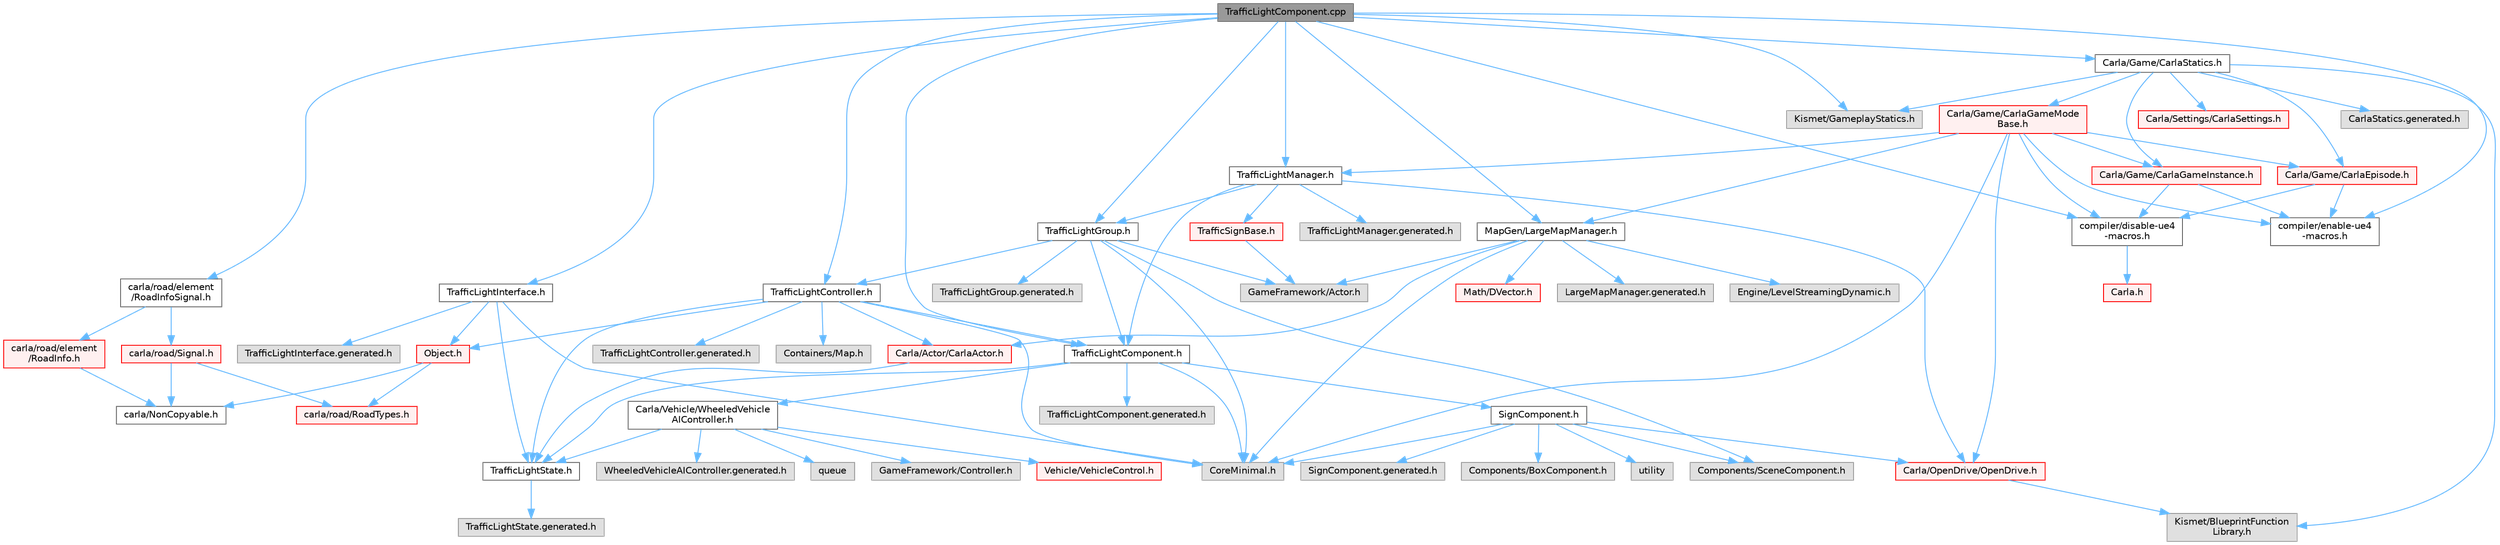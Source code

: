 digraph "TrafficLightComponent.cpp"
{
 // INTERACTIVE_SVG=YES
 // LATEX_PDF_SIZE
  bgcolor="transparent";
  edge [fontname=Helvetica,fontsize=10,labelfontname=Helvetica,labelfontsize=10];
  node [fontname=Helvetica,fontsize=10,shape=box,height=0.2,width=0.4];
  Node1 [id="Node000001",label="TrafficLightComponent.cpp",height=0.2,width=0.4,color="gray40", fillcolor="grey60", style="filled", fontcolor="black",tooltip=" "];
  Node1 -> Node2 [id="edge1_Node000001_Node000002",color="steelblue1",style="solid",tooltip=" "];
  Node2 [id="Node000002",label="TrafficLightComponent.h",height=0.2,width=0.4,color="grey40", fillcolor="white", style="filled",URL="$d8/dde/TrafficLightComponent_8h.html",tooltip=" "];
  Node2 -> Node3 [id="edge2_Node000002_Node000003",color="steelblue1",style="solid",tooltip=" "];
  Node3 [id="Node000003",label="CoreMinimal.h",height=0.2,width=0.4,color="grey60", fillcolor="#E0E0E0", style="filled",tooltip=" "];
  Node2 -> Node4 [id="edge3_Node000002_Node000004",color="steelblue1",style="solid",tooltip=" "];
  Node4 [id="Node000004",label="SignComponent.h",height=0.2,width=0.4,color="grey40", fillcolor="white", style="filled",URL="$de/d8e/SignComponent_8h.html",tooltip=" "];
  Node4 -> Node3 [id="edge4_Node000004_Node000003",color="steelblue1",style="solid",tooltip=" "];
  Node4 -> Node5 [id="edge5_Node000004_Node000005",color="steelblue1",style="solid",tooltip=" "];
  Node5 [id="Node000005",label="Components/SceneComponent.h",height=0.2,width=0.4,color="grey60", fillcolor="#E0E0E0", style="filled",tooltip=" "];
  Node4 -> Node6 [id="edge6_Node000004_Node000006",color="steelblue1",style="solid",tooltip=" "];
  Node6 [id="Node000006",label="Components/BoxComponent.h",height=0.2,width=0.4,color="grey60", fillcolor="#E0E0E0", style="filled",tooltip=" "];
  Node4 -> Node7 [id="edge7_Node000004_Node000007",color="steelblue1",style="solid",tooltip=" "];
  Node7 [id="Node000007",label="Carla/OpenDrive/OpenDrive.h",height=0.2,width=0.4,color="red", fillcolor="#FFF0F0", style="filled",URL="$d1/d9b/Unreal_2CarlaUE4_2Plugins_2Carla_2Source_2Carla_2OpenDrive_2OpenDrive_8h.html",tooltip=" "];
  Node7 -> Node98 [id="edge8_Node000007_Node000098",color="steelblue1",style="solid",tooltip=" "];
  Node98 [id="Node000098",label="Kismet/BlueprintFunction\lLibrary.h",height=0.2,width=0.4,color="grey60", fillcolor="#E0E0E0", style="filled",tooltip=" "];
  Node4 -> Node46 [id="edge9_Node000004_Node000046",color="steelblue1",style="solid",tooltip=" "];
  Node46 [id="Node000046",label="utility",height=0.2,width=0.4,color="grey60", fillcolor="#E0E0E0", style="filled",tooltip=" "];
  Node4 -> Node100 [id="edge10_Node000004_Node000100",color="steelblue1",style="solid",tooltip=" "];
  Node100 [id="Node000100",label="SignComponent.generated.h",height=0.2,width=0.4,color="grey60", fillcolor="#E0E0E0", style="filled",tooltip=" "];
  Node2 -> Node101 [id="edge11_Node000002_Node000101",color="steelblue1",style="solid",tooltip=" "];
  Node101 [id="Node000101",label="TrafficLightState.h",height=0.2,width=0.4,color="grey40", fillcolor="white", style="filled",URL="$df/d9b/Unreal_2CarlaUE4_2Plugins_2Carla_2Source_2Carla_2Traffic_2TrafficLightState_8h.html",tooltip=" "];
  Node101 -> Node102 [id="edge12_Node000101_Node000102",color="steelblue1",style="solid",tooltip=" "];
  Node102 [id="Node000102",label="TrafficLightState.generated.h",height=0.2,width=0.4,color="grey60", fillcolor="#E0E0E0", style="filled",tooltip=" "];
  Node2 -> Node103 [id="edge13_Node000002_Node000103",color="steelblue1",style="solid",tooltip=" "];
  Node103 [id="Node000103",label="Carla/Vehicle/WheeledVehicle\lAIController.h",height=0.2,width=0.4,color="grey40", fillcolor="white", style="filled",URL="$d2/d29/WheeledVehicleAIController_8h.html",tooltip=" "];
  Node103 -> Node104 [id="edge14_Node000103_Node000104",color="steelblue1",style="solid",tooltip=" "];
  Node104 [id="Node000104",label="queue",height=0.2,width=0.4,color="grey60", fillcolor="#E0E0E0", style="filled",tooltip=" "];
  Node103 -> Node105 [id="edge15_Node000103_Node000105",color="steelblue1",style="solid",tooltip=" "];
  Node105 [id="Node000105",label="GameFramework/Controller.h",height=0.2,width=0.4,color="grey60", fillcolor="#E0E0E0", style="filled",tooltip=" "];
  Node103 -> Node101 [id="edge16_Node000103_Node000101",color="steelblue1",style="solid",tooltip=" "];
  Node103 -> Node106 [id="edge17_Node000103_Node000106",color="steelblue1",style="solid",tooltip=" "];
  Node106 [id="Node000106",label="Vehicle/VehicleControl.h",height=0.2,width=0.4,color="red", fillcolor="#FFF0F0", style="filled",URL="$d4/dbd/Unreal_2CarlaUE4_2Plugins_2Carla_2Source_2Carla_2Vehicle_2VehicleControl_8h.html",tooltip=" "];
  Node103 -> Node108 [id="edge18_Node000103_Node000108",color="steelblue1",style="solid",tooltip=" "];
  Node108 [id="Node000108",label="WheeledVehicleAIController.generated.h",height=0.2,width=0.4,color="grey60", fillcolor="#E0E0E0", style="filled",tooltip=" "];
  Node2 -> Node109 [id="edge19_Node000002_Node000109",color="steelblue1",style="solid",tooltip=" "];
  Node109 [id="Node000109",label="TrafficLightComponent.generated.h",height=0.2,width=0.4,color="grey60", fillcolor="#E0E0E0", style="filled",tooltip=" "];
  Node1 -> Node110 [id="edge20_Node000001_Node000110",color="steelblue1",style="solid",tooltip=" "];
  Node110 [id="Node000110",label="Kismet/GameplayStatics.h",height=0.2,width=0.4,color="grey60", fillcolor="#E0E0E0", style="filled",tooltip=" "];
  Node1 -> Node111 [id="edge21_Node000001_Node000111",color="steelblue1",style="solid",tooltip=" "];
  Node111 [id="Node000111",label="TrafficLightController.h",height=0.2,width=0.4,color="grey40", fillcolor="white", style="filled",URL="$dd/d67/TrafficLightController_8h.html",tooltip=" "];
  Node111 -> Node3 [id="edge22_Node000111_Node000003",color="steelblue1",style="solid",tooltip=" "];
  Node111 -> Node112 [id="edge23_Node000111_Node000112",color="steelblue1",style="solid",tooltip=" "];
  Node112 [id="Node000112",label="Object.h",height=0.2,width=0.4,color="red", fillcolor="#FFF0F0", style="filled",URL="$db/dbf/Object_8h.html",tooltip=" "];
  Node112 -> Node51 [id="edge24_Node000112_Node000051",color="steelblue1",style="solid",tooltip=" "];
  Node51 [id="Node000051",label="carla/NonCopyable.h",height=0.2,width=0.4,color="grey40", fillcolor="white", style="filled",URL="$d4/dd8/LibCarla_2source_2carla_2NonCopyable_8h.html",tooltip=" "];
  Node112 -> Node60 [id="edge25_Node000112_Node000060",color="steelblue1",style="solid",tooltip=" "];
  Node60 [id="Node000060",label="carla/road/RoadTypes.h",height=0.2,width=0.4,color="red", fillcolor="#FFF0F0", style="filled",URL="$d6/dbb/RoadTypes_8h.html",tooltip=" "];
  Node111 -> Node101 [id="edge26_Node000111_Node000101",color="steelblue1",style="solid",tooltip=" "];
  Node111 -> Node2 [id="edge27_Node000111_Node000002",color="steelblue1",style="solid",tooltip=" "];
  Node111 -> Node113 [id="edge28_Node000111_Node000113",color="steelblue1",style="solid",tooltip=" "];
  Node113 [id="Node000113",label="Containers/Map.h",height=0.2,width=0.4,color="grey60", fillcolor="#E0E0E0", style="filled",tooltip=" "];
  Node111 -> Node114 [id="edge29_Node000111_Node000114",color="steelblue1",style="solid",tooltip=" "];
  Node114 [id="Node000114",label="Carla/Actor/CarlaActor.h",height=0.2,width=0.4,color="red", fillcolor="#FFF0F0", style="filled",URL="$de/d36/CarlaActor_8h.html",tooltip=" "];
  Node114 -> Node101 [id="edge30_Node000114_Node000101",color="steelblue1",style="solid",tooltip=" "];
  Node111 -> Node251 [id="edge31_Node000111_Node000251",color="steelblue1",style="solid",tooltip=" "];
  Node251 [id="Node000251",label="TrafficLightController.generated.h",height=0.2,width=0.4,color="grey60", fillcolor="#E0E0E0", style="filled",tooltip=" "];
  Node1 -> Node252 [id="edge32_Node000001_Node000252",color="steelblue1",style="solid",tooltip=" "];
  Node252 [id="Node000252",label="TrafficLightGroup.h",height=0.2,width=0.4,color="grey40", fillcolor="white", style="filled",URL="$de/da0/TrafficLightGroup_8h.html",tooltip=" "];
  Node252 -> Node3 [id="edge33_Node000252_Node000003",color="steelblue1",style="solid",tooltip=" "];
  Node252 -> Node122 [id="edge34_Node000252_Node000122",color="steelblue1",style="solid",tooltip=" "];
  Node122 [id="Node000122",label="GameFramework/Actor.h",height=0.2,width=0.4,color="grey60", fillcolor="#E0E0E0", style="filled",tooltip=" "];
  Node252 -> Node5 [id="edge35_Node000252_Node000005",color="steelblue1",style="solid",tooltip=" "];
  Node252 -> Node2 [id="edge36_Node000252_Node000002",color="steelblue1",style="solid",tooltip=" "];
  Node252 -> Node111 [id="edge37_Node000252_Node000111",color="steelblue1",style="solid",tooltip=" "];
  Node252 -> Node253 [id="edge38_Node000252_Node000253",color="steelblue1",style="solid",tooltip=" "];
  Node253 [id="Node000253",label="TrafficLightGroup.generated.h",height=0.2,width=0.4,color="grey60", fillcolor="#E0E0E0", style="filled",tooltip=" "];
  Node1 -> Node254 [id="edge39_Node000001_Node000254",color="steelblue1",style="solid",tooltip=" "];
  Node254 [id="Node000254",label="TrafficLightInterface.h",height=0.2,width=0.4,color="grey40", fillcolor="white", style="filled",URL="$d7/d6d/TrafficLightInterface_8h.html",tooltip=" "];
  Node254 -> Node3 [id="edge40_Node000254_Node000003",color="steelblue1",style="solid",tooltip=" "];
  Node254 -> Node112 [id="edge41_Node000254_Node000112",color="steelblue1",style="solid",tooltip=" "];
  Node254 -> Node101 [id="edge42_Node000254_Node000101",color="steelblue1",style="solid",tooltip=" "];
  Node254 -> Node255 [id="edge43_Node000254_Node000255",color="steelblue1",style="solid",tooltip=" "];
  Node255 [id="Node000255",label="TrafficLightInterface.generated.h",height=0.2,width=0.4,color="grey60", fillcolor="#E0E0E0", style="filled",tooltip=" "];
  Node1 -> Node256 [id="edge44_Node000001_Node000256",color="steelblue1",style="solid",tooltip=" "];
  Node256 [id="Node000256",label="TrafficLightManager.h",height=0.2,width=0.4,color="grey40", fillcolor="white", style="filled",URL="$da/ddb/TrafficLightManager_8h.html",tooltip=" "];
  Node256 -> Node2 [id="edge45_Node000256_Node000002",color="steelblue1",style="solid",tooltip=" "];
  Node256 -> Node252 [id="edge46_Node000256_Node000252",color="steelblue1",style="solid",tooltip=" "];
  Node256 -> Node257 [id="edge47_Node000256_Node000257",color="steelblue1",style="solid",tooltip=" "];
  Node257 [id="Node000257",label="TrafficSignBase.h",height=0.2,width=0.4,color="red", fillcolor="#FFF0F0", style="filled",URL="$d5/dc5/TrafficSignBase_8h.html",tooltip=" "];
  Node257 -> Node122 [id="edge48_Node000257_Node000122",color="steelblue1",style="solid",tooltip=" "];
  Node256 -> Node7 [id="edge49_Node000256_Node000007",color="steelblue1",style="solid",tooltip=" "];
  Node256 -> Node259 [id="edge50_Node000256_Node000259",color="steelblue1",style="solid",tooltip=" "];
  Node259 [id="Node000259",label="TrafficLightManager.generated.h",height=0.2,width=0.4,color="grey60", fillcolor="#E0E0E0", style="filled",tooltip=" "];
  Node1 -> Node260 [id="edge51_Node000001_Node000260",color="steelblue1",style="solid",tooltip=" "];
  Node260 [id="Node000260",label="Carla/Game/CarlaStatics.h",height=0.2,width=0.4,color="grey40", fillcolor="white", style="filled",URL="$d9/dc8/CarlaStatics_8h.html",tooltip=" "];
  Node260 -> Node261 [id="edge52_Node000260_Node000261",color="steelblue1",style="solid",tooltip=" "];
  Node261 [id="Node000261",label="Carla/Game/CarlaEpisode.h",height=0.2,width=0.4,color="red", fillcolor="#FFF0F0", style="filled",URL="$de/db8/CarlaEpisode_8h.html",tooltip=" "];
  Node261 -> Node9 [id="edge53_Node000261_Node000009",color="steelblue1",style="solid",tooltip=" "];
  Node9 [id="Node000009",label="compiler/disable-ue4\l-macros.h",height=0.2,width=0.4,color="grey40", fillcolor="white", style="filled",URL="$d2/d02/disable-ue4-macros_8h.html",tooltip=" "];
  Node9 -> Node10 [id="edge54_Node000009_Node000010",color="steelblue1",style="solid",tooltip=" "];
  Node10 [id="Node000010",label="Carla.h",height=0.2,width=0.4,color="red", fillcolor="#FFF0F0", style="filled",URL="$d7/d7d/Carla_8h.html",tooltip=" "];
  Node261 -> Node35 [id="edge55_Node000261_Node000035",color="steelblue1",style="solid",tooltip=" "];
  Node35 [id="Node000035",label="compiler/enable-ue4\l-macros.h",height=0.2,width=0.4,color="grey40", fillcolor="white", style="filled",URL="$d9/da2/enable-ue4-macros_8h.html",tooltip=" "];
  Node260 -> Node339 [id="edge56_Node000260_Node000339",color="steelblue1",style="solid",tooltip=" "];
  Node339 [id="Node000339",label="Carla/Game/CarlaGameInstance.h",height=0.2,width=0.4,color="red", fillcolor="#FFF0F0", style="filled",URL="$d2/dba/CarlaGameInstance_8h.html",tooltip=" "];
  Node339 -> Node9 [id="edge57_Node000339_Node000009",color="steelblue1",style="solid",tooltip=" "];
  Node339 -> Node35 [id="edge58_Node000339_Node000035",color="steelblue1",style="solid",tooltip=" "];
  Node260 -> Node348 [id="edge59_Node000260_Node000348",color="steelblue1",style="solid",tooltip=" "];
  Node348 [id="Node000348",label="Carla/Game/CarlaGameMode\lBase.h",height=0.2,width=0.4,color="red", fillcolor="#FFF0F0", style="filled",URL="$d3/d49/CarlaGameModeBase_8h.html",tooltip=" "];
  Node348 -> Node3 [id="edge60_Node000348_Node000003",color="steelblue1",style="solid",tooltip=" "];
  Node348 -> Node9 [id="edge61_Node000348_Node000009",color="steelblue1",style="solid",tooltip=" "];
  Node348 -> Node35 [id="edge62_Node000348_Node000035",color="steelblue1",style="solid",tooltip=" "];
  Node348 -> Node261 [id="edge63_Node000348_Node000261",color="steelblue1",style="solid",tooltip=" "];
  Node348 -> Node339 [id="edge64_Node000348_Node000339",color="steelblue1",style="solid",tooltip=" "];
  Node348 -> Node7 [id="edge65_Node000348_Node000007",color="steelblue1",style="solid",tooltip=" "];
  Node348 -> Node256 [id="edge66_Node000348_Node000256",color="steelblue1",style="solid",tooltip=" "];
  Node348 -> Node386 [id="edge67_Node000348_Node000386",color="steelblue1",style="solid",tooltip=" "];
  Node386 [id="Node000386",label="MapGen/LargeMapManager.h",height=0.2,width=0.4,color="grey40", fillcolor="white", style="filled",URL="$d3/d30/LargeMapManager_8h.html",tooltip=" "];
  Node386 -> Node3 [id="edge68_Node000386_Node000003",color="steelblue1",style="solid",tooltip=" "];
  Node386 -> Node114 [id="edge69_Node000386_Node000114",color="steelblue1",style="solid",tooltip=" "];
  Node386 -> Node122 [id="edge70_Node000386_Node000122",color="steelblue1",style="solid",tooltip=" "];
  Node386 -> Node387 [id="edge71_Node000386_Node000387",color="steelblue1",style="solid",tooltip=" "];
  Node387 [id="Node000387",label="Engine/LevelStreamingDynamic.h",height=0.2,width=0.4,color="grey60", fillcolor="#E0E0E0", style="filled",tooltip=" "];
  Node386 -> Node126 [id="edge72_Node000386_Node000126",color="steelblue1",style="solid",tooltip=" "];
  Node126 [id="Node000126",label="Math/DVector.h",height=0.2,width=0.4,color="red", fillcolor="#FFF0F0", style="filled",URL="$d5/d94/DVector_8h.html",tooltip=" "];
  Node386 -> Node388 [id="edge73_Node000386_Node000388",color="steelblue1",style="solid",tooltip=" "];
  Node388 [id="Node000388",label="LargeMapManager.generated.h",height=0.2,width=0.4,color="grey60", fillcolor="#E0E0E0", style="filled",tooltip=" "];
  Node260 -> Node390 [id="edge74_Node000260_Node000390",color="steelblue1",style="solid",tooltip=" "];
  Node390 [id="Node000390",label="Carla/Settings/CarlaSettings.h",height=0.2,width=0.4,color="red", fillcolor="#FFF0F0", style="filled",URL="$d3/d4e/CarlaSettings_8h.html",tooltip=" "];
  Node260 -> Node110 [id="edge75_Node000260_Node000110",color="steelblue1",style="solid",tooltip=" "];
  Node260 -> Node98 [id="edge76_Node000260_Node000098",color="steelblue1",style="solid",tooltip=" "];
  Node260 -> Node392 [id="edge77_Node000260_Node000392",color="steelblue1",style="solid",tooltip=" "];
  Node392 [id="Node000392",label="CarlaStatics.generated.h",height=0.2,width=0.4,color="grey60", fillcolor="#E0E0E0", style="filled",tooltip=" "];
  Node1 -> Node386 [id="edge78_Node000001_Node000386",color="steelblue1",style="solid",tooltip=" "];
  Node1 -> Node393 [id="edge79_Node000001_Node000393",color="steelblue1",style="solid",tooltip=" "];
  Node393 [id="Node000393",label="carla/road/element\l/RoadInfoSignal.h",height=0.2,width=0.4,color="grey40", fillcolor="white", style="filled",URL="$d1/d1d/RoadInfoSignal_8h.html",tooltip=" "];
  Node393 -> Node87 [id="edge80_Node000393_Node000087",color="steelblue1",style="solid",tooltip=" "];
  Node87 [id="Node000087",label="carla/road/Signal.h",height=0.2,width=0.4,color="red", fillcolor="#FFF0F0", style="filled",URL="$d0/def/Signal_8h.html",tooltip=" "];
  Node87 -> Node51 [id="edge81_Node000087_Node000051",color="steelblue1",style="solid",tooltip=" "];
  Node87 -> Node60 [id="edge82_Node000087_Node000060",color="steelblue1",style="solid",tooltip=" "];
  Node393 -> Node55 [id="edge83_Node000393_Node000055",color="steelblue1",style="solid",tooltip=" "];
  Node55 [id="Node000055",label="carla/road/element\l/RoadInfo.h",height=0.2,width=0.4,color="red", fillcolor="#FFF0F0", style="filled",URL="$de/d3a/RoadInfo_8h.html",tooltip=" "];
  Node55 -> Node51 [id="edge84_Node000055_Node000051",color="steelblue1",style="solid",tooltip=" "];
  Node1 -> Node9 [id="edge85_Node000001_Node000009",color="steelblue1",style="solid",tooltip=" "];
  Node1 -> Node35 [id="edge86_Node000001_Node000035",color="steelblue1",style="solid",tooltip=" "];
}
